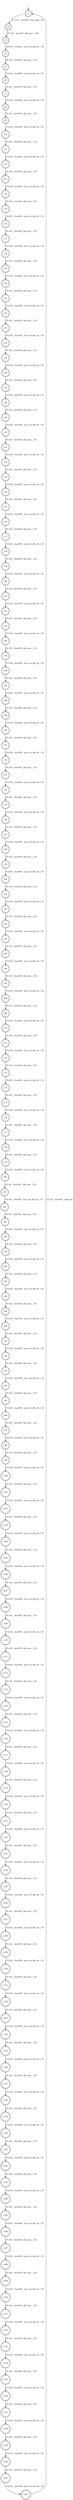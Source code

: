 digraph automaton {
	1 [label=<s1> shape="doublecircle"];
	2 [label=<s2> shape="doublecircle"];
	3 [label=<s3> shape="doublecircle"];
	4 [label=<s4> shape="doublecircle"];
	5 [label=<s5> shape="doublecircle"];
	6 [label=<s6> shape="doublecircle"];
	7 [label=<s7> shape="doublecircle"];
	8 [label=<s8> shape="doublecircle"];
	9 [label=<s9> shape="doublecircle"];
	10 [label=<s10> shape="doublecircle"];
	11 [label=<s11> shape="doublecircle"];
	12 [label=<s12> shape="doublecircle"];
	13 [label=<s13> shape="doublecircle"];
	14 [label=<s14> shape="doublecircle"];
	15 [label=<s15> shape="doublecircle"];
	16 [label=<s16> shape="doublecircle"];
	17 [label=<s17> shape="doublecircle"];
	18 [label=<s18> shape="doublecircle"];
	19 [label=<s19> shape="doublecircle"];
	20 [label=<s20> shape="doublecircle"];
	21 [label=<s21> shape="doublecircle"];
	22 [label=<s22> shape="doublecircle"];
	23 [label=<s23> shape="doublecircle"];
	24 [label=<s24> shape="doublecircle"];
	25 [label=<s25> shape="doublecircle"];
	26 [label=<s26> shape="doublecircle"];
	27 [label=<s27> shape="doublecircle"];
	28 [label=<s28> shape="doublecircle"];
	29 [label=<s29> shape="doublecircle"];
	30 [label=<s30> shape="doublecircle"];
	31 [label=<s31> shape="doublecircle"];
	32 [label=<s32> shape="doublecircle"];
	33 [label=<s33> shape="doublecircle"];
	34 [label=<s34> shape="doublecircle"];
	35 [label=<s35> shape="doublecircle"];
	36 [label=<s36> shape="doublecircle"];
	37 [label=<s37> shape="doublecircle"];
	38 [label=<s38> shape="doublecircle"];
	39 [label=<s39> shape="doublecircle"];
	40 [label=<s40> shape="doublecircle"];
	41 [label=<s41> shape="doublecircle"];
	42 [label=<s42> shape="doublecircle"];
	43 [label=<s43> shape="doublecircle"];
	44 [label=<s44> shape="doublecircle"];
	45 [label=<s45> shape="doublecircle"];
	46 [label=<s46> shape="doublecircle"];
	47 [label=<s47> shape="doublecircle"];
	48 [label=<s48> shape="doublecircle"];
	49 [label=<s49> shape="doublecircle"];
	50 [label=<s50> shape="doublecircle"];
	51 [label=<s51> shape="doublecircle"];
	52 [label=<s52> shape="doublecircle"];
	53 [label=<s53> shape="doublecircle"];
	54 [label=<s54> shape="doublecircle"];
	55 [label=<s55> shape="doublecircle"];
	56 [label=<s56> shape="doublecircle"];
	57 [label=<s57> shape="doublecircle"];
	58 [label=<s58> shape="doublecircle"];
	59 [label=<s59> shape="doublecircle"];
	60 [label=<s60> shape="doublecircle"];
	61 [label=<s61> shape="doublecircle"];
	62 [label=<s62> shape="doublecircle"];
	63 [label=<s63> shape="doublecircle"];
	64 [label=<s64> shape="doublecircle"];
	65 [label=<s65> shape="doublecircle"];
	66 [label=<s66> shape="doublecircle"];
	67 [label=<s67> shape="doublecircle"];
	68 [label=<s68> shape="doublecircle"];
	69 [label=<s69> shape="doublecircle"];
	70 [label=<s70> shape="doublecircle"];
	71 [label=<s71> shape="doublecircle"];
	72 [label=<s72> shape="doublecircle"];
	73 [label=<s73> shape="doublecircle"];
	74 [label=<s74> shape="doublecircle"];
	75 [label=<s75> shape="doublecircle"];
	76 [label=<s76> shape="doublecircle"];
	77 [label=<s77> shape="doublecircle"];
	78 [label=<s78> shape="doublecircle"];
	79 [label=<s79> shape="doublecircle"];
	80 [label=<s80> shape="doublecircle"];
	81 [label=<s81> shape="doublecircle"];
	82 [label=<s82> shape="doublecircle"];
	83 [label=<s83> shape="doublecircle"];
	84 [label=<s84> shape="doublecircle"];
	85 [label=<s85> shape="doublecircle"];
	86 [label=<s86> shape="doublecircle"];
	87 [label=<s87> shape="doublecircle"];
	88 [label=<s88> shape="doublecircle"];
	89 [label=<s89> shape="doublecircle"];
	90 [label=<s90> shape="doublecircle"];
	91 [label=<s91> shape="doublecircle"];
	92 [label=<s92> shape="doublecircle"];
	93 [label=<s93> shape="doublecircle"];
	94 [label=<s94> shape="doublecircle"];
	95 [label=<s95> shape="doublecircle"];
	96 [label=<s96> shape="doublecircle"];
	97 [label=<s97> shape="doublecircle"];
	98 [label=<s98> shape="doublecircle"];
	99 [label=<s99> shape="doublecircle"];
	100 [label=<s100> shape="doublecircle"];
	101 [label=<s101> shape="doublecircle"];
	102 [label=<s102> shape="doublecircle"];
	103 [label=<s103> shape="doublecircle"];
	104 [label=<s104> shape="doublecircle"];
	105 [label=<s105> shape="doublecircle"];
	106 [label=<s106> shape="doublecircle"];
	107 [label=<s107> shape="doublecircle"];
	108 [label=<s108> shape="doublecircle"];
	109 [label=<s109> shape="doublecircle"];
	110 [label=<s110> shape="doublecircle"];
	111 [label=<s111> shape="doublecircle"];
	112 [label=<s112> shape="doublecircle"];
	113 [label=<s113> shape="doublecircle"];
	114 [label=<s114> shape="doublecircle"];
	115 [label=<s115> shape="doublecircle"];
	116 [label=<s116> shape="doublecircle"];
	117 [label=<s117> shape="doublecircle"];
	118 [label=<s118> shape="doublecircle"];
	119 [label=<s119> shape="doublecircle"];
	120 [label=<s120> shape="doublecircle"];
	121 [label=<s121> shape="doublecircle"];
	122 [label=<s122> shape="doublecircle"];
	123 [label=<s123> shape="doublecircle"];
	124 [label=<s124> shape="doublecircle"];
	125 [label=<s125> shape="doublecircle"];
	126 [label=<s126> shape="doublecircle"];
	127 [label=<s127> shape="doublecircle"];
	128 [label=<s128> shape="doublecircle"];
	129 [label=<s129> shape="doublecircle"];
	130 [label=<s130> shape="doublecircle"];
	131 [label=<s131> shape="doublecircle"];
	132 [label=<s132> shape="doublecircle"];
	133 [label=<s133> shape="doublecircle"];
	134 [label=<s134> shape="doublecircle"];
	135 [label=<s135> shape="doublecircle"];
	136 [label=<s136> shape="doublecircle"];
	137 [label=<s137> shape="doublecircle"];
	138 [label=<s138> shape="doublecircle"];
	139 [label=<s139> shape="doublecircle"];
	140 [label=<s140> shape="doublecircle"];
	141 [label=<s141> shape="doublecircle"];
	142 [label=<s142> shape="doublecircle"];
	143 [label=<s143> shape="doublecircle"];
	144 [label=<s144> shape="doublecircle"];
	145 [label=<s145> shape="doublecircle"];
	146 [label=<s146> shape="doublecircle"];
	147 [label=<s147> shape="doublecircle"];
	148 [label=<s148> shape="doublecircle"];
	149 [label=<s149> shape="doublecircle"];
	150 [label=<s150> shape="doublecircle"];
	151 [label=<s151> shape="doublecircle"];
	152 [label=<s152> shape="doublecircle"];
	153 [label=<s153> shape="doublecircle"];
	154 [label=<s154> shape="doublecircle"];
	155 [label=<s155> shape="doublecircle"];
	156 [label=<s156> shape="doublecircle"];
	157 [label=<s157> shape="doublecircle"];
	158 [label=<s158> shape="doublecircle"];
	159 [label=<s159> shape="doublecircle"];
	160 [label=<s160> shape="doublecircle"];
	161 [label=<s161> shape="doublecircle"];
	162 [label=<s162> shape="doublecircle"];
	__init1 [label=<> shape="none"];
	__init1 -> 1;
	1 -> 2 [label=<C17.CI1__func030__trig_trigh__CI1> id="1-0-2"];
	2 -> 3 [label=<CI1.I51__func052__blk_sync__C40> id="2-0-3"];
	3 -> 4 [label=<C40.I51__func052__sync_ret_blk_ret__CI1> id="3-0-4"];
	4 -> 5 [label=<CI1.I41__func092__blk_sync__C32> id="4-0-5"];
	5 -> 6 [label=<C32.I41__func092__sync_ret_blk_ret__CI1> id="5-0-6"];
	6 -> 7 [label=<CI1.I41__func056__blk_sync__C32> id="6-0-7"];
	7 -> 8 [label=<C32.I41__func056__sync_ret_blk_ret__CI1> id="7-0-8"];
	8 -> 9 [label=<CI1.I41__func056__blk_sync__C32> id="8-0-9"];
	9 -> 10 [label=<C32.I41__func056__sync_ret_blk_ret__CI1> id="9-0-10"];
	10 -> 11 [label=<CI1.I41__func056__blk_sync__C32> id="10-0-11"];
	11 -> 12 [label=<C32.I41__func056__sync_ret_blk_ret__CI1> id="11-0-12"];
	12 -> 13 [label=<CI1.I41__func056__blk_sync__C32> id="12-0-13"];
	13 -> 14 [label=<C32.I41__func056__sync_ret_blk_ret__CI1> id="13-0-14"];
	14 -> 15 [label=<CI1.I41__func056__blk_sync__C32> id="14-0-15"];
	15 -> 16 [label=<C32.I41__func056__sync_ret_blk_ret__CI1> id="15-0-16"];
	16 -> 17 [label=<CI1.I41__func056__blk_sync__C32> id="16-0-17"];
	17 -> 18 [label=<C32.I41__func056__sync_ret_blk_ret__CI1> id="17-0-18"];
	18 -> 19 [label=<CI1.I41__func056__blk_sync__C32> id="18-0-19"];
	19 -> 20 [label=<C32.I41__func056__sync_ret_blk_ret__CI1> id="19-0-20"];
	20 -> 21 [label=<CI1.I41__func056__blk_sync__C32> id="20-0-21"];
	21 -> 22 [label=<C32.I41__func056__sync_ret_blk_ret__CI1> id="21-0-22"];
	22 -> 23 [label=<CI1.I41__func056__blk_sync__C32> id="22-0-23"];
	23 -> 24 [label=<C32.I41__func056__sync_ret_blk_ret__CI1> id="23-0-24"];
	24 -> 25 [label=<CI1.I41__func056__blk_sync__C32> id="24-0-25"];
	25 -> 26 [label=<C32.I41__func056__sync_ret_blk_ret__CI1> id="25-0-26"];
	26 -> 27 [label=<CI1.I41__func056__blk_sync__C32> id="26-0-27"];
	27 -> 28 [label=<C32.I41__func056__sync_ret_blk_ret__CI1> id="27-0-28"];
	28 -> 29 [label=<CI1.I41__func056__blk_sync__C32> id="28-0-29"];
	29 -> 30 [label=<C32.I41__func056__sync_ret_blk_ret__CI1> id="29-0-30"];
	30 -> 31 [label=<CI1.I41__func056__blk_sync__C32> id="30-0-31"];
	31 -> 32 [label=<C32.I41__func056__sync_ret_blk_ret__CI1> id="31-0-32"];
	32 -> 33 [label=<CI1.I41__func056__blk_sync__C32> id="32-0-33"];
	33 -> 34 [label=<C32.I41__func056__sync_ret_blk_ret__CI1> id="33-0-34"];
	34 -> 35 [label=<CI1.I41__func056__blk_sync__C32> id="34-0-35"];
	35 -> 36 [label=<C32.I41__func056__sync_ret_blk_ret__CI1> id="35-0-36"];
	36 -> 37 [label=<CI1.I41__func056__blk_sync__C32> id="36-0-37"];
	37 -> 38 [label=<C32.I41__func056__sync_ret_blk_ret__CI1> id="37-0-38"];
	38 -> 39 [label=<CI1.I41__func056__blk_sync__C32> id="38-0-39"];
	39 -> 40 [label=<C32.I41__func056__sync_ret_blk_ret__CI1> id="39-0-40"];
	40 -> 41 [label=<CI1.I41__func056__blk_sync__C32> id="40-0-41"];
	41 -> 42 [label=<C32.I41__func056__sync_ret_blk_ret__CI1> id="41-0-42"];
	42 -> 43 [label=<CI1.I41__func056__blk_sync__C32> id="42-0-43"];
	43 -> 44 [label=<C32.I41__func056__sync_ret_blk_ret__CI1> id="43-0-44"];
	44 -> 45 [label=<CI1.I41__func056__blk_sync__C32> id="44-0-45"];
	45 -> 46 [label=<C32.I41__func056__sync_ret_blk_ret__CI1> id="45-0-46"];
	46 -> 47 [label=<CI1.I41__func056__blk_sync__C32> id="46-0-47"];
	47 -> 48 [label=<C32.I41__func056__sync_ret_blk_ret__CI1> id="47-0-48"];
	48 -> 49 [label=<CI1.I41__func056__blk_sync__C32> id="48-0-49"];
	49 -> 50 [label=<C32.I41__func056__sync_ret_blk_ret__CI1> id="49-0-50"];
	50 -> 51 [label=<CI1.I41__func056__blk_sync__C32> id="50-0-51"];
	51 -> 52 [label=<C32.I41__func056__sync_ret_blk_ret__CI1> id="51-0-52"];
	52 -> 53 [label=<CI1.I41__func056__blk_sync__C32> id="52-0-53"];
	53 -> 54 [label=<C32.I41__func056__sync_ret_blk_ret__CI1> id="53-0-54"];
	54 -> 55 [label=<CI1.I41__func056__blk_sync__C32> id="54-0-55"];
	55 -> 56 [label=<C32.I41__func056__sync_ret_blk_ret__CI1> id="55-0-56"];
	56 -> 57 [label=<CI1.I41__func056__blk_sync__C32> id="56-0-57"];
	57 -> 58 [label=<C32.I41__func056__sync_ret_blk_ret__CI1> id="57-0-58"];
	58 -> 59 [label=<CI1.I41__func056__blk_sync__C32> id="58-0-59"];
	59 -> 60 [label=<C32.I41__func056__sync_ret_blk_ret__CI1> id="59-0-60"];
	60 -> 61 [label=<CI1.I41__func056__blk_sync__C32> id="60-0-61"];
	61 -> 62 [label=<C32.I41__func056__sync_ret_blk_ret__CI1> id="61-0-62"];
	62 -> 63 [label=<CI1.I41__func056__blk_sync__C32> id="62-0-63"];
	63 -> 64 [label=<C32.I41__func056__sync_ret_blk_ret__CI1> id="63-0-64"];
	64 -> 65 [label=<CI1.I41__func056__blk_sync__C32> id="64-0-65"];
	65 -> 66 [label=<C32.I41__func056__sync_ret_blk_ret__CI1> id="65-0-66"];
	66 -> 67 [label=<CI1.I41__func056__blk_sync__C32> id="66-0-67"];
	67 -> 68 [label=<C32.I41__func056__sync_ret_blk_ret__CI1> id="67-0-68"];
	68 -> 69 [label=<CI1.I41__func056__blk_sync__C32> id="68-0-69"];
	69 -> 70 [label=<C32.I41__func056__sync_ret_blk_ret__CI1> id="69-0-70"];
	70 -> 71 [label=<CI1.I41__func056__blk_sync__C32> id="70-0-71"];
	71 -> 72 [label=<C32.I41__func056__sync_ret_blk_ret__CI1> id="71-0-72"];
	72 -> 73 [label=<CI1.I41__func056__blk_sync__C32> id="72-0-73"];
	73 -> 74 [label=<C32.I41__func056__sync_ret_blk_ret__CI1> id="73-0-74"];
	74 -> 75 [label=<CI1.I41__func056__blk_sync__C32> id="74-0-75"];
	75 -> 76 [label=<C32.I41__func056__sync_ret_blk_ret__CI1> id="75-0-76"];
	76 -> 77 [label=<CI1.I41__func056__blk_sync__C32> id="76-0-77"];
	77 -> 78 [label=<C32.I41__func056__sync_ret_blk_ret__CI1> id="77-0-78"];
	78 -> 79 [label=<CI1.I41__func056__blk_sync__C32> id="78-0-79"];
	79 -> 80 [label=<C32.I41__func056__sync_ret_blk_ret__CI1> id="79-0-80"];
	80 -> 81 [label=<CI1.I41__func056__blk_sync__C32> id="80-0-81"];
	81 -> 82 [label=<C32.I41__func056__sync_ret_blk_ret__CI1> id="81-0-82"];
	82 -> 83 [label=<CI1.I41__func056__blk_sync__C32> id="82-0-83"];
	83 -> 84 [label=<C32.I41__func056__sync_ret_blk_ret__CI1> id="83-0-84"];
	84 -> 85 [label=<CI1.I41__func056__blk_sync__C32> id="84-0-85"];
	85 -> 86 [label=<C32.I41__func056__sync_ret_blk_ret__CI1> id="85-0-86"];
	86 -> 87 [label=<CI1.I41__func056__blk_sync__C32> id="86-0-87"];
	87 -> 88 [label=<C32.I41__func056__sync_ret_blk_ret__CI1> id="87-0-88"];
	88 -> 89 [label=<CI1.I41__func056__blk_sync__C32> id="88-0-89"];
	89 -> 90 [label=<C32.I41__func056__sync_ret_blk_ret__CI1> id="89-0-90"];
	90 -> 91 [label=<CI1.I41__func056__blk_sync__C32> id="90-0-91"];
	91 -> 92 [label=<C32.I41__func056__sync_ret_blk_ret__CI1> id="91-0-92"];
	92 -> 93 [label=<CI1.I41__func056__blk_sync__C32> id="92-0-93"];
	93 -> 94 [label=<C32.I41__func056__sync_ret_blk_ret__CI1> id="93-0-94"];
	94 -> 95 [label=<CI1.I41__func056__blk_sync__C32> id="94-0-95"];
	95 -> 96 [label=<C32.I41__func056__sync_ret_blk_ret__CI1> id="95-0-96"];
	96 -> 97 [label=<CI1.I41__func056__blk_sync__C32> id="96-0-97"];
	97 -> 98 [label=<C32.I41__func056__sync_ret_blk_ret__CI1> id="97-0-98"];
	98 -> 99 [label=<CI1.I41__func056__blk_sync__C32> id="98-0-99"];
	99 -> 100 [label=<C32.I41__func056__sync_ret_blk_ret__CI1> id="99-0-100"];
	100 -> 101 [label=<CI1.I41__func056__blk_sync__C32> id="100-0-101"];
	101 -> 102 [label=<C32.I41__func056__sync_ret_blk_ret__CI1> id="101-0-102"];
	102 -> 103 [label=<CI1.I41__func056__blk_sync__C32> id="102-0-103"];
	103 -> 104 [label=<C32.I41__func056__sync_ret_blk_ret__CI1> id="103-0-104"];
	104 -> 105 [label=<CI1.I41__func056__blk_sync__C32> id="104-0-105"];
	105 -> 106 [label=<C32.I41__func056__sync_ret_blk_ret__CI1> id="105-0-106"];
	106 -> 107 [label=<CI1.I41__func056__blk_sync__C32> id="106-0-107"];
	107 -> 108 [label=<C32.I41__func056__sync_ret_blk_ret__CI1> id="107-0-108"];
	108 -> 109 [label=<CI1.I41__func056__blk_sync__C32> id="108-0-109"];
	109 -> 110 [label=<C32.I41__func056__sync_ret_blk_ret__CI1> id="109-0-110"];
	110 -> 111 [label=<CI1.I41__func056__blk_sync__C32> id="110-0-111"];
	111 -> 112 [label=<C32.I41__func056__sync_ret_blk_ret__CI1> id="111-0-112"];
	112 -> 113 [label=<CI1.I41__func056__blk_sync__C32> id="112-0-113"];
	113 -> 114 [label=<C32.I41__func056__sync_ret_blk_ret__CI1> id="113-0-114"];
	114 -> 115 [label=<CI1.I41__func056__blk_sync__C32> id="114-0-115"];
	115 -> 116 [label=<C32.I41__func056__sync_ret_blk_ret__CI1> id="115-0-116"];
	116 -> 117 [label=<CI1.I41__func056__blk_sync__C32> id="116-0-117"];
	117 -> 118 [label=<C32.I41__func056__sync_ret_blk_ret__CI1> id="117-0-118"];
	118 -> 119 [label=<CI1.I41__func056__blk_sync__C32> id="118-0-119"];
	119 -> 120 [label=<C32.I41__func056__sync_ret_blk_ret__CI1> id="119-0-120"];
	120 -> 121 [label=<CI1.I41__func056__blk_sync__C32> id="120-0-121"];
	121 -> 122 [label=<C32.I41__func056__sync_ret_blk_ret__CI1> id="121-0-122"];
	122 -> 123 [label=<CI1.I41__func056__blk_sync__C32> id="122-0-123"];
	123 -> 124 [label=<C32.I41__func056__sync_ret_blk_ret__CI1> id="123-0-124"];
	124 -> 125 [label=<CI1.I41__func056__blk_sync__C32> id="124-0-125"];
	125 -> 126 [label=<C32.I41__func056__sync_ret_blk_ret__CI1> id="125-0-126"];
	126 -> 127 [label=<CI1.I41__func056__blk_sync__C32> id="126-0-127"];
	127 -> 128 [label=<C32.I41__func056__sync_ret_blk_ret__CI1> id="127-0-128"];
	128 -> 129 [label=<CI1.I41__func056__blk_sync__C32> id="128-0-129"];
	129 -> 130 [label=<C32.I41__func056__sync_ret_blk_ret__CI1> id="129-0-130"];
	130 -> 131 [label=<CI1.I41__func056__blk_sync__C32> id="130-0-131"];
	131 -> 132 [label=<C32.I41__func056__sync_ret_blk_ret__CI1> id="131-0-132"];
	132 -> 133 [label=<CI1.I41__func056__blk_sync__C32> id="132-0-133"];
	133 -> 134 [label=<C32.I41__func056__sync_ret_blk_ret__CI1> id="133-0-134"];
	134 -> 135 [label=<CI1.I41__func056__blk_sync__C32> id="134-0-135"];
	135 -> 136 [label=<C32.I41__func056__sync_ret_blk_ret__CI1> id="135-0-136"];
	136 -> 137 [label=<CI1.I41__func056__blk_sync__C32> id="136-0-137"];
	137 -> 138 [label=<C32.I41__func056__sync_ret_blk_ret__CI1> id="137-0-138"];
	138 -> 139 [label=<CI1.I41__func056__blk_sync__C32> id="138-0-139"];
	139 -> 140 [label=<C32.I41__func056__sync_ret_blk_ret__CI1> id="139-0-140"];
	140 -> 141 [label=<CI1.I41__func056__blk_sync__C32> id="140-0-141"];
	141 -> 142 [label=<C32.I41__func056__sync_ret_blk_ret__CI1> id="141-0-142"];
	142 -> 143 [label=<CI1.I41__func056__blk_sync__C32> id="142-0-143"];
	143 -> 144 [label=<C32.I41__func056__sync_ret_blk_ret__CI1> id="143-0-144"];
	144 -> 145 [label=<CI1.I41__func056__blk_sync__C32> id="144-0-145"];
	145 -> 146 [label=<C32.I41__func056__sync_ret_blk_ret__CI1> id="145-0-146"];
	146 -> 147 [label=<CI1.I41__func056__blk_sync__C32> id="146-0-147"];
	147 -> 148 [label=<C32.I41__func056__sync_ret_blk_ret__CI1> id="147-0-148"];
	148 -> 149 [label=<CI1.I41__func056__blk_sync__C32> id="148-0-149"];
	149 -> 150 [label=<C32.I41__func056__sync_ret_blk_ret__CI1> id="149-0-150"];
	150 -> 151 [label=<CI1.I41__func056__blk_sync__C32> id="150-0-151"];
	151 -> 152 [label=<C32.I41__func056__sync_ret_blk_ret__CI1> id="151-0-152"];
	152 -> 153 [label=<CI1.I41__func056__blk_sync__C32> id="152-0-153"];
	153 -> 154 [label=<C32.I41__func056__sync_ret_blk_ret__CI1> id="153-0-154"];
	154 -> 155 [label=<CI1.I41__func056__blk_sync__C32> id="154-0-155"];
	155 -> 156 [label=<C32.I41__func056__sync_ret_blk_ret__CI1> id="155-0-156"];
	156 -> 157 [label=<CI1.I41__func056__blk_sync__C32> id="156-0-157"];
	157 -> 158 [label=<C32.I41__func056__sync_ret_blk_ret__CI1> id="157-0-158"];
	158 -> 159 [label=<CI1.I41__func056__blk_sync__C32> id="158-0-159"];
	159 -> 160 [label=<C32.I41__func056__sync_ret_blk_ret__CI1> id="159-0-160"];
	160 -> 161 [label=<CI1.I41__func056__blk_sync__C32> id="160-0-161"];
	161 -> 162 [label=<C32.I41__func056__sync_ret_blk_ret__CI1> id="161-0-162"];
	162 -> 1 [label=<CI1.CI1__func030__trigh_ret> id="162-0-1"];
}
